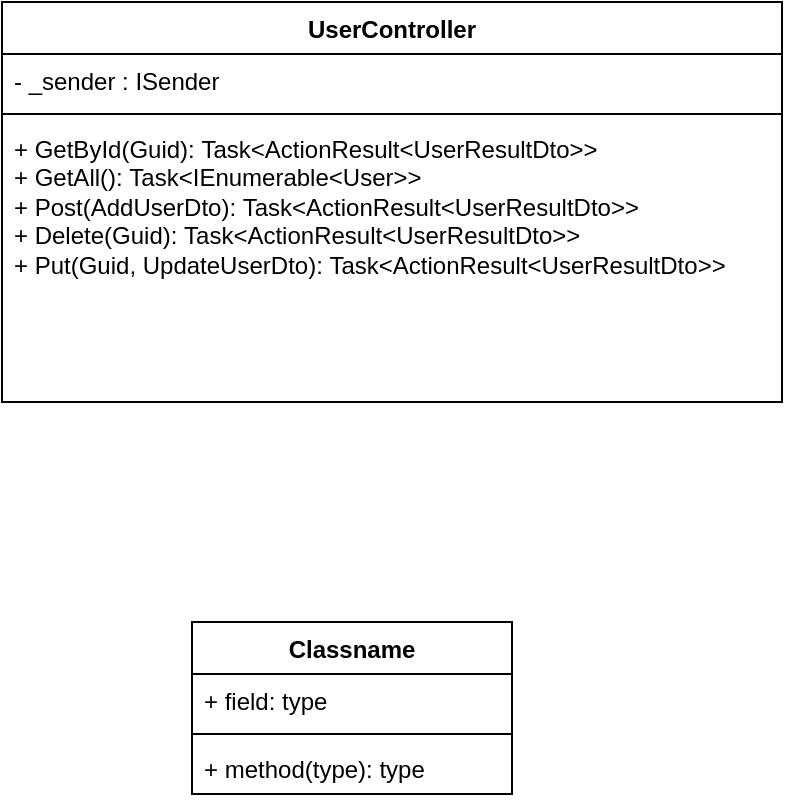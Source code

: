 <mxfile version="22.1.15" type="github">
  <diagram id="C5RBs43oDa-KdzZeNtuy" name="Page-1">
    <mxGraphModel dx="733" dy="362" grid="1" gridSize="10" guides="1" tooltips="1" connect="1" arrows="1" fold="1" page="1" pageScale="1" pageWidth="827" pageHeight="1169" math="0" shadow="0">
      <root>
        <mxCell id="WIyWlLk6GJQsqaUBKTNV-0" />
        <mxCell id="WIyWlLk6GJQsqaUBKTNV-1" parent="WIyWlLk6GJQsqaUBKTNV-0" />
        <mxCell id="il5aHBeMJItf4aYgswhj-1" value="UserController" style="swimlane;fontStyle=1;align=center;verticalAlign=top;childLayout=stackLayout;horizontal=1;startSize=26;horizontalStack=0;resizeParent=1;resizeParentMax=0;resizeLast=0;collapsible=1;marginBottom=0;whiteSpace=wrap;html=1;" vertex="1" parent="WIyWlLk6GJQsqaUBKTNV-1">
          <mxGeometry x="70" y="30" width="390" height="200" as="geometry" />
        </mxCell>
        <mxCell id="il5aHBeMJItf4aYgswhj-2" value="- _sender : ISender" style="text;strokeColor=none;fillColor=none;align=left;verticalAlign=top;spacingLeft=4;spacingRight=4;overflow=hidden;rotatable=0;points=[[0,0.5],[1,0.5]];portConstraint=eastwest;whiteSpace=wrap;html=1;" vertex="1" parent="il5aHBeMJItf4aYgswhj-1">
          <mxGeometry y="26" width="390" height="26" as="geometry" />
        </mxCell>
        <mxCell id="il5aHBeMJItf4aYgswhj-3" value="" style="line;strokeWidth=1;fillColor=none;align=left;verticalAlign=middle;spacingTop=-1;spacingLeft=3;spacingRight=3;rotatable=0;labelPosition=right;points=[];portConstraint=eastwest;strokeColor=inherit;" vertex="1" parent="il5aHBeMJItf4aYgswhj-1">
          <mxGeometry y="52" width="390" height="8" as="geometry" />
        </mxCell>
        <mxCell id="il5aHBeMJItf4aYgswhj-4" value="+&amp;nbsp;GetById&lt;span style=&quot;background-color: initial;&quot;&gt;(Guid):&amp;nbsp;&lt;/span&gt;Task&amp;lt;ActionResult&amp;lt;UserResultDto&amp;gt;&amp;gt;&lt;br&gt;+ GetAll():&amp;nbsp;Task&amp;lt;IEnumerable&amp;lt;User&amp;gt;&amp;gt;&lt;br&gt;+ Post(AddUserDto):&amp;nbsp;Task&amp;lt;ActionResult&amp;lt;UserResultDto&amp;gt;&amp;gt;&lt;br&gt;+ Delete(Guid):&amp;nbsp;Task&amp;lt;ActionResult&amp;lt;UserResultDto&amp;gt;&amp;gt;&lt;br&gt;+ Put(Guid, UpdateUserDto):&amp;nbsp;Task&amp;lt;ActionResult&amp;lt;UserResultDto&amp;gt;&amp;gt;" style="text;strokeColor=none;fillColor=none;align=left;verticalAlign=top;spacingLeft=4;spacingRight=4;overflow=hidden;rotatable=0;points=[[0,0.5],[1,0.5]];portConstraint=eastwest;whiteSpace=wrap;html=1;" vertex="1" parent="il5aHBeMJItf4aYgswhj-1">
          <mxGeometry y="60" width="390" height="140" as="geometry" />
        </mxCell>
        <mxCell id="il5aHBeMJItf4aYgswhj-10" value="Classname" style="swimlane;fontStyle=1;align=center;verticalAlign=top;childLayout=stackLayout;horizontal=1;startSize=26;horizontalStack=0;resizeParent=1;resizeParentMax=0;resizeLast=0;collapsible=1;marginBottom=0;whiteSpace=wrap;html=1;" vertex="1" parent="WIyWlLk6GJQsqaUBKTNV-1">
          <mxGeometry x="165" y="340" width="160" height="86" as="geometry" />
        </mxCell>
        <mxCell id="il5aHBeMJItf4aYgswhj-11" value="+ field: type" style="text;strokeColor=none;fillColor=none;align=left;verticalAlign=top;spacingLeft=4;spacingRight=4;overflow=hidden;rotatable=0;points=[[0,0.5],[1,0.5]];portConstraint=eastwest;whiteSpace=wrap;html=1;" vertex="1" parent="il5aHBeMJItf4aYgswhj-10">
          <mxGeometry y="26" width="160" height="26" as="geometry" />
        </mxCell>
        <mxCell id="il5aHBeMJItf4aYgswhj-12" value="" style="line;strokeWidth=1;fillColor=none;align=left;verticalAlign=middle;spacingTop=-1;spacingLeft=3;spacingRight=3;rotatable=0;labelPosition=right;points=[];portConstraint=eastwest;strokeColor=inherit;" vertex="1" parent="il5aHBeMJItf4aYgswhj-10">
          <mxGeometry y="52" width="160" height="8" as="geometry" />
        </mxCell>
        <mxCell id="il5aHBeMJItf4aYgswhj-13" value="+ method(type): type" style="text;strokeColor=none;fillColor=none;align=left;verticalAlign=top;spacingLeft=4;spacingRight=4;overflow=hidden;rotatable=0;points=[[0,0.5],[1,0.5]];portConstraint=eastwest;whiteSpace=wrap;html=1;" vertex="1" parent="il5aHBeMJItf4aYgswhj-10">
          <mxGeometry y="60" width="160" height="26" as="geometry" />
        </mxCell>
      </root>
    </mxGraphModel>
  </diagram>
</mxfile>
